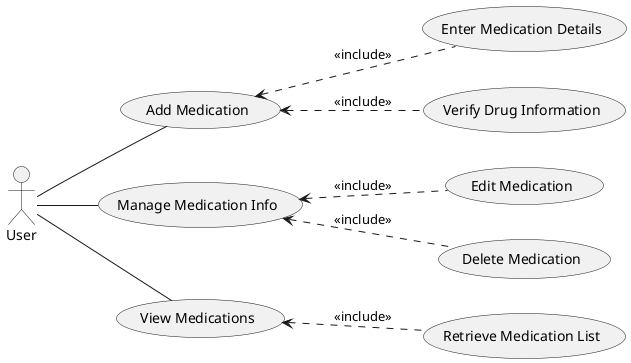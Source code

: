 @startuml sprint 1
left to right direction

actor "User" as user

user -- (Add Medication)
user -- (Manage Medication Info)
user -- (View Medications)

(Add Medication) <.. (Enter Medication Details) : <<include>>
(Add Medication) <.. (Verify Drug Information) : <<include>>

(Manage Medication Info) <.. (Edit Medication) : <<include>>
(Manage Medication Info) <.. (Delete Medication) : <<include>>

(View Medications) <.. (Retrieve Medication List) : <<include>>

@enduml
